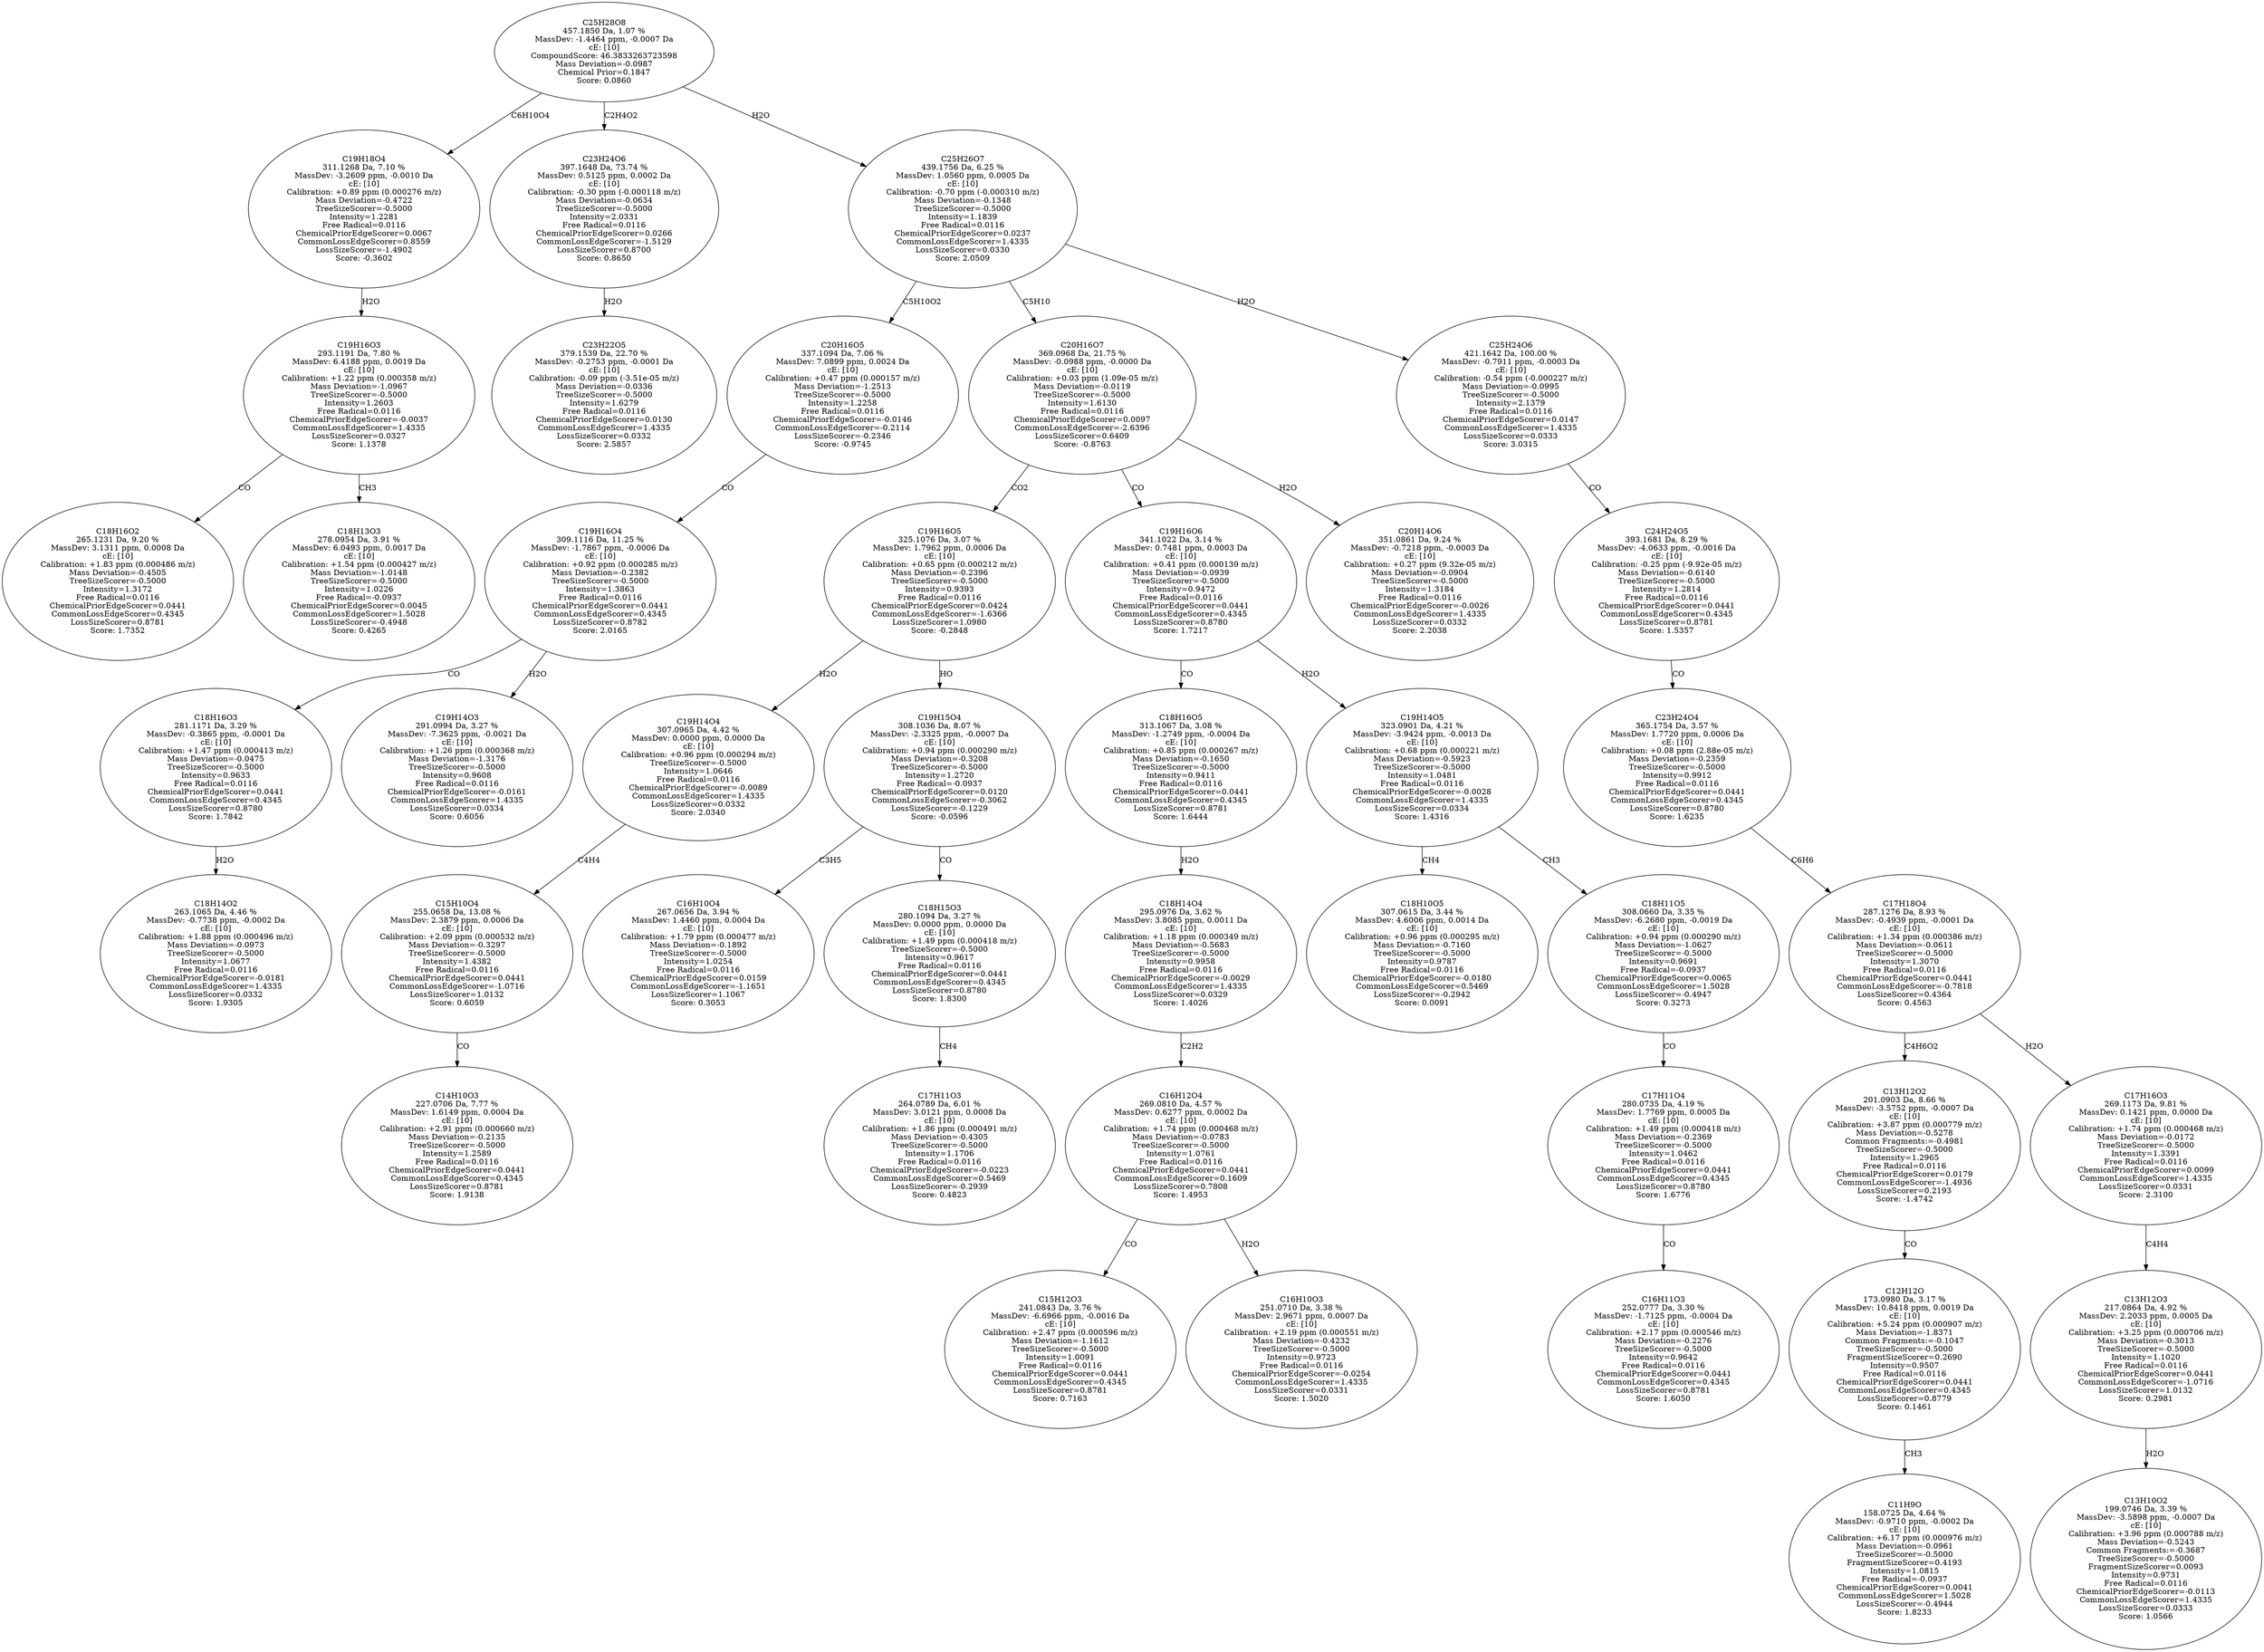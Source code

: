 strict digraph {
v1 [label="C18H16O2\n265.1231 Da, 9.20 %\nMassDev: 3.1311 ppm, 0.0008 Da\ncE: [10]\nCalibration: +1.83 ppm (0.000486 m/z)\nMass Deviation=-0.4505\nTreeSizeScorer=-0.5000\nIntensity=1.3172\nFree Radical=0.0116\nChemicalPriorEdgeScorer=0.0441\nCommonLossEdgeScorer=0.4345\nLossSizeScorer=0.8781\nScore: 1.7352"];
v2 [label="C18H13O3\n278.0954 Da, 3.91 %\nMassDev: 6.0493 ppm, 0.0017 Da\ncE: [10]\nCalibration: +1.54 ppm (0.000427 m/z)\nMass Deviation=-1.0148\nTreeSizeScorer=-0.5000\nIntensity=1.0226\nFree Radical=-0.0937\nChemicalPriorEdgeScorer=0.0045\nCommonLossEdgeScorer=1.5028\nLossSizeScorer=-0.4948\nScore: 0.4265"];
v3 [label="C19H16O3\n293.1191 Da, 7.80 %\nMassDev: 6.4188 ppm, 0.0019 Da\ncE: [10]\nCalibration: +1.22 ppm (0.000358 m/z)\nMass Deviation=-1.0967\nTreeSizeScorer=-0.5000\nIntensity=1.2603\nFree Radical=0.0116\nChemicalPriorEdgeScorer=-0.0037\nCommonLossEdgeScorer=1.4335\nLossSizeScorer=0.0327\nScore: 1.1378"];
v4 [label="C19H18O4\n311.1268 Da, 7.10 %\nMassDev: -3.2609 ppm, -0.0010 Da\ncE: [10]\nCalibration: +0.89 ppm (0.000276 m/z)\nMass Deviation=-0.4722\nTreeSizeScorer=-0.5000\nIntensity=1.2281\nFree Radical=0.0116\nChemicalPriorEdgeScorer=0.0067\nCommonLossEdgeScorer=0.8559\nLossSizeScorer=-1.4902\nScore: -0.3602"];
v5 [label="C23H22O5\n379.1539 Da, 22.70 %\nMassDev: -0.2753 ppm, -0.0001 Da\ncE: [10]\nCalibration: -0.09 ppm (-3.51e-05 m/z)\nMass Deviation=-0.0336\nTreeSizeScorer=-0.5000\nIntensity=1.6279\nFree Radical=0.0116\nChemicalPriorEdgeScorer=0.0130\nCommonLossEdgeScorer=1.4335\nLossSizeScorer=0.0332\nScore: 2.5857"];
v6 [label="C23H24O6\n397.1648 Da, 73.74 %\nMassDev: 0.5125 ppm, 0.0002 Da\ncE: [10]\nCalibration: -0.30 ppm (-0.000118 m/z)\nMass Deviation=-0.0634\nTreeSizeScorer=-0.5000\nIntensity=2.0331\nFree Radical=0.0116\nChemicalPriorEdgeScorer=0.0266\nCommonLossEdgeScorer=-1.5129\nLossSizeScorer=0.8700\nScore: 0.8650"];
v7 [label="C18H14O2\n263.1065 Da, 4.46 %\nMassDev: -0.7738 ppm, -0.0002 Da\ncE: [10]\nCalibration: +1.88 ppm (0.000496 m/z)\nMass Deviation=-0.0973\nTreeSizeScorer=-0.5000\nIntensity=1.0677\nFree Radical=0.0116\nChemicalPriorEdgeScorer=-0.0181\nCommonLossEdgeScorer=1.4335\nLossSizeScorer=0.0332\nScore: 1.9305"];
v8 [label="C18H16O3\n281.1171 Da, 3.29 %\nMassDev: -0.3865 ppm, -0.0001 Da\ncE: [10]\nCalibration: +1.47 ppm (0.000413 m/z)\nMass Deviation=-0.0475\nTreeSizeScorer=-0.5000\nIntensity=0.9633\nFree Radical=0.0116\nChemicalPriorEdgeScorer=0.0441\nCommonLossEdgeScorer=0.4345\nLossSizeScorer=0.8780\nScore: 1.7842"];
v9 [label="C19H14O3\n291.0994 Da, 3.27 %\nMassDev: -7.3625 ppm, -0.0021 Da\ncE: [10]\nCalibration: +1.26 ppm (0.000368 m/z)\nMass Deviation=-1.3176\nTreeSizeScorer=-0.5000\nIntensity=0.9608\nFree Radical=0.0116\nChemicalPriorEdgeScorer=-0.0161\nCommonLossEdgeScorer=1.4335\nLossSizeScorer=0.0334\nScore: 0.6056"];
v10 [label="C19H16O4\n309.1116 Da, 11.25 %\nMassDev: -1.7867 ppm, -0.0006 Da\ncE: [10]\nCalibration: +0.92 ppm (0.000285 m/z)\nMass Deviation=-0.2382\nTreeSizeScorer=-0.5000\nIntensity=1.3863\nFree Radical=0.0116\nChemicalPriorEdgeScorer=0.0441\nCommonLossEdgeScorer=0.4345\nLossSizeScorer=0.8782\nScore: 2.0165"];
v11 [label="C20H16O5\n337.1094 Da, 7.06 %\nMassDev: 7.0899 ppm, 0.0024 Da\ncE: [10]\nCalibration: +0.47 ppm (0.000157 m/z)\nMass Deviation=-1.2513\nTreeSizeScorer=-0.5000\nIntensity=1.2258\nFree Radical=0.0116\nChemicalPriorEdgeScorer=-0.0146\nCommonLossEdgeScorer=-0.2114\nLossSizeScorer=-0.2346\nScore: -0.9745"];
v12 [label="C14H10O3\n227.0706 Da, 7.77 %\nMassDev: 1.6149 ppm, 0.0004 Da\ncE: [10]\nCalibration: +2.91 ppm (0.000660 m/z)\nMass Deviation=-0.2135\nTreeSizeScorer=-0.5000\nIntensity=1.2589\nFree Radical=0.0116\nChemicalPriorEdgeScorer=0.0441\nCommonLossEdgeScorer=0.4345\nLossSizeScorer=0.8781\nScore: 1.9138"];
v13 [label="C15H10O4\n255.0658 Da, 13.08 %\nMassDev: 2.3879 ppm, 0.0006 Da\ncE: [10]\nCalibration: +2.09 ppm (0.000532 m/z)\nMass Deviation=-0.3297\nTreeSizeScorer=-0.5000\nIntensity=1.4382\nFree Radical=0.0116\nChemicalPriorEdgeScorer=0.0441\nCommonLossEdgeScorer=-1.0716\nLossSizeScorer=1.0132\nScore: 0.6059"];
v14 [label="C19H14O4\n307.0965 Da, 4.42 %\nMassDev: 0.0000 ppm, 0.0000 Da\ncE: [10]\nCalibration: +0.96 ppm (0.000294 m/z)\nTreeSizeScorer=-0.5000\nIntensity=1.0646\nFree Radical=0.0116\nChemicalPriorEdgeScorer=-0.0089\nCommonLossEdgeScorer=1.4335\nLossSizeScorer=0.0332\nScore: 2.0340"];
v15 [label="C16H10O4\n267.0656 Da, 3.94 %\nMassDev: 1.4460 ppm, 0.0004 Da\ncE: [10]\nCalibration: +1.79 ppm (0.000477 m/z)\nMass Deviation=-0.1892\nTreeSizeScorer=-0.5000\nIntensity=1.0254\nFree Radical=0.0116\nChemicalPriorEdgeScorer=0.0159\nCommonLossEdgeScorer=-1.1651\nLossSizeScorer=1.1067\nScore: 0.3053"];
v16 [label="C17H11O3\n264.0789 Da, 6.01 %\nMassDev: 3.0121 ppm, 0.0008 Da\ncE: [10]\nCalibration: +1.86 ppm (0.000491 m/z)\nMass Deviation=-0.4305\nTreeSizeScorer=-0.5000\nIntensity=1.1706\nFree Radical=0.0116\nChemicalPriorEdgeScorer=-0.0223\nCommonLossEdgeScorer=0.5469\nLossSizeScorer=-0.2939\nScore: 0.4823"];
v17 [label="C18H15O3\n280.1094 Da, 3.27 %\nMassDev: 0.0000 ppm, 0.0000 Da\ncE: [10]\nCalibration: +1.49 ppm (0.000418 m/z)\nTreeSizeScorer=-0.5000\nIntensity=0.9617\nFree Radical=0.0116\nChemicalPriorEdgeScorer=0.0441\nCommonLossEdgeScorer=0.4345\nLossSizeScorer=0.8780\nScore: 1.8300"];
v18 [label="C19H15O4\n308.1036 Da, 8.07 %\nMassDev: -2.3325 ppm, -0.0007 Da\ncE: [10]\nCalibration: +0.94 ppm (0.000290 m/z)\nMass Deviation=-0.3208\nTreeSizeScorer=-0.5000\nIntensity=1.2720\nFree Radical=-0.0937\nChemicalPriorEdgeScorer=0.0120\nCommonLossEdgeScorer=-0.3062\nLossSizeScorer=-0.1229\nScore: -0.0596"];
v19 [label="C19H16O5\n325.1076 Da, 3.07 %\nMassDev: 1.7962 ppm, 0.0006 Da\ncE: [10]\nCalibration: +0.65 ppm (0.000212 m/z)\nMass Deviation=-0.2396\nTreeSizeScorer=-0.5000\nIntensity=0.9393\nFree Radical=0.0116\nChemicalPriorEdgeScorer=0.0424\nCommonLossEdgeScorer=-1.6366\nLossSizeScorer=1.0980\nScore: -0.2848"];
v20 [label="C15H12O3\n241.0843 Da, 3.76 %\nMassDev: -6.6966 ppm, -0.0016 Da\ncE: [10]\nCalibration: +2.47 ppm (0.000596 m/z)\nMass Deviation=-1.1612\nTreeSizeScorer=-0.5000\nIntensity=1.0091\nFree Radical=0.0116\nChemicalPriorEdgeScorer=0.0441\nCommonLossEdgeScorer=0.4345\nLossSizeScorer=0.8781\nScore: 0.7163"];
v21 [label="C16H10O3\n251.0710 Da, 3.38 %\nMassDev: 2.9671 ppm, 0.0007 Da\ncE: [10]\nCalibration: +2.19 ppm (0.000551 m/z)\nMass Deviation=-0.4232\nTreeSizeScorer=-0.5000\nIntensity=0.9723\nFree Radical=0.0116\nChemicalPriorEdgeScorer=-0.0254\nCommonLossEdgeScorer=1.4335\nLossSizeScorer=0.0331\nScore: 1.5020"];
v22 [label="C16H12O4\n269.0810 Da, 4.57 %\nMassDev: 0.6277 ppm, 0.0002 Da\ncE: [10]\nCalibration: +1.74 ppm (0.000468 m/z)\nMass Deviation=-0.0783\nTreeSizeScorer=-0.5000\nIntensity=1.0761\nFree Radical=0.0116\nChemicalPriorEdgeScorer=0.0441\nCommonLossEdgeScorer=0.1609\nLossSizeScorer=0.7808\nScore: 1.4953"];
v23 [label="C18H14O4\n295.0976 Da, 3.62 %\nMassDev: 3.8085 ppm, 0.0011 Da\ncE: [10]\nCalibration: +1.18 ppm (0.000349 m/z)\nMass Deviation=-0.5683\nTreeSizeScorer=-0.5000\nIntensity=0.9958\nFree Radical=0.0116\nChemicalPriorEdgeScorer=-0.0029\nCommonLossEdgeScorer=1.4335\nLossSizeScorer=0.0329\nScore: 1.4026"];
v24 [label="C18H16O5\n313.1067 Da, 3.08 %\nMassDev: -1.2749 ppm, -0.0004 Da\ncE: [10]\nCalibration: +0.85 ppm (0.000267 m/z)\nMass Deviation=-0.1650\nTreeSizeScorer=-0.5000\nIntensity=0.9411\nFree Radical=0.0116\nChemicalPriorEdgeScorer=0.0441\nCommonLossEdgeScorer=0.4345\nLossSizeScorer=0.8781\nScore: 1.6444"];
v25 [label="C18H10O5\n307.0615 Da, 3.44 %\nMassDev: 4.6006 ppm, 0.0014 Da\ncE: [10]\nCalibration: +0.96 ppm (0.000295 m/z)\nMass Deviation=-0.7160\nTreeSizeScorer=-0.5000\nIntensity=0.9787\nFree Radical=0.0116\nChemicalPriorEdgeScorer=-0.0180\nCommonLossEdgeScorer=0.5469\nLossSizeScorer=-0.2942\nScore: 0.0091"];
v26 [label="C16H11O3\n252.0777 Da, 3.30 %\nMassDev: -1.7125 ppm, -0.0004 Da\ncE: [10]\nCalibration: +2.17 ppm (0.000546 m/z)\nMass Deviation=-0.2276\nTreeSizeScorer=-0.5000\nIntensity=0.9642\nFree Radical=0.0116\nChemicalPriorEdgeScorer=0.0441\nCommonLossEdgeScorer=0.4345\nLossSizeScorer=0.8781\nScore: 1.6050"];
v27 [label="C17H11O4\n280.0735 Da, 4.19 %\nMassDev: 1.7769 ppm, 0.0005 Da\ncE: [10]\nCalibration: +1.49 ppm (0.000418 m/z)\nMass Deviation=-0.2369\nTreeSizeScorer=-0.5000\nIntensity=1.0462\nFree Radical=0.0116\nChemicalPriorEdgeScorer=0.0441\nCommonLossEdgeScorer=0.4345\nLossSizeScorer=0.8780\nScore: 1.6776"];
v28 [label="C18H11O5\n308.0660 Da, 3.35 %\nMassDev: -6.2680 ppm, -0.0019 Da\ncE: [10]\nCalibration: +0.94 ppm (0.000290 m/z)\nMass Deviation=-1.0627\nTreeSizeScorer=-0.5000\nIntensity=0.9691\nFree Radical=-0.0937\nChemicalPriorEdgeScorer=0.0065\nCommonLossEdgeScorer=1.5028\nLossSizeScorer=-0.4947\nScore: 0.3273"];
v29 [label="C19H14O5\n323.0901 Da, 4.21 %\nMassDev: -3.9424 ppm, -0.0013 Da\ncE: [10]\nCalibration: +0.68 ppm (0.000221 m/z)\nMass Deviation=-0.5923\nTreeSizeScorer=-0.5000\nIntensity=1.0481\nFree Radical=0.0116\nChemicalPriorEdgeScorer=-0.0028\nCommonLossEdgeScorer=1.4335\nLossSizeScorer=0.0334\nScore: 1.4316"];
v30 [label="C19H16O6\n341.1022 Da, 3.14 %\nMassDev: 0.7481 ppm, 0.0003 Da\ncE: [10]\nCalibration: +0.41 ppm (0.000139 m/z)\nMass Deviation=-0.0939\nTreeSizeScorer=-0.5000\nIntensity=0.9472\nFree Radical=0.0116\nChemicalPriorEdgeScorer=0.0441\nCommonLossEdgeScorer=0.4345\nLossSizeScorer=0.8780\nScore: 1.7217"];
v31 [label="C20H14O6\n351.0861 Da, 9.24 %\nMassDev: -0.7218 ppm, -0.0003 Da\ncE: [10]\nCalibration: +0.27 ppm (9.32e-05 m/z)\nMass Deviation=-0.0904\nTreeSizeScorer=-0.5000\nIntensity=1.3184\nFree Radical=0.0116\nChemicalPriorEdgeScorer=-0.0026\nCommonLossEdgeScorer=1.4335\nLossSizeScorer=0.0332\nScore: 2.2038"];
v32 [label="C20H16O7\n369.0968 Da, 21.75 %\nMassDev: -0.0988 ppm, -0.0000 Da\ncE: [10]\nCalibration: +0.03 ppm (1.09e-05 m/z)\nMass Deviation=-0.0119\nTreeSizeScorer=-0.5000\nIntensity=1.6130\nFree Radical=0.0116\nChemicalPriorEdgeScorer=0.0097\nCommonLossEdgeScorer=-2.6396\nLossSizeScorer=0.6409\nScore: -0.8763"];
v33 [label="C11H9O\n158.0725 Da, 4.64 %\nMassDev: -0.9710 ppm, -0.0002 Da\ncE: [10]\nCalibration: +6.17 ppm (0.000976 m/z)\nMass Deviation=-0.0961\nTreeSizeScorer=-0.5000\nFragmentSizeScorer=0.4193\nIntensity=1.0815\nFree Radical=-0.0937\nChemicalPriorEdgeScorer=0.0041\nCommonLossEdgeScorer=1.5028\nLossSizeScorer=-0.4944\nScore: 1.8233"];
v34 [label="C12H12O\n173.0980 Da, 3.17 %\nMassDev: 10.8418 ppm, 0.0019 Da\ncE: [10]\nCalibration: +5.24 ppm (0.000907 m/z)\nMass Deviation=-1.8371\nCommon Fragments:=-0.1047\nTreeSizeScorer=-0.5000\nFragmentSizeScorer=0.2690\nIntensity=0.9507\nFree Radical=0.0116\nChemicalPriorEdgeScorer=0.0441\nCommonLossEdgeScorer=0.4345\nLossSizeScorer=0.8779\nScore: 0.1461"];
v35 [label="C13H12O2\n201.0903 Da, 8.66 %\nMassDev: -3.5752 ppm, -0.0007 Da\ncE: [10]\nCalibration: +3.87 ppm (0.000779 m/z)\nMass Deviation=-0.5278\nCommon Fragments:=-0.4981\nTreeSizeScorer=-0.5000\nIntensity=1.2965\nFree Radical=0.0116\nChemicalPriorEdgeScorer=0.0179\nCommonLossEdgeScorer=-1.4936\nLossSizeScorer=0.2193\nScore: -1.4742"];
v36 [label="C13H10O2\n199.0746 Da, 3.39 %\nMassDev: -3.5898 ppm, -0.0007 Da\ncE: [10]\nCalibration: +3.96 ppm (0.000788 m/z)\nMass Deviation=-0.5243\nCommon Fragments:=-0.3687\nTreeSizeScorer=-0.5000\nFragmentSizeScorer=0.0093\nIntensity=0.9731\nFree Radical=0.0116\nChemicalPriorEdgeScorer=-0.0113\nCommonLossEdgeScorer=1.4335\nLossSizeScorer=0.0333\nScore: 1.0566"];
v37 [label="C13H12O3\n217.0864 Da, 4.92 %\nMassDev: 2.2033 ppm, 0.0005 Da\ncE: [10]\nCalibration: +3.25 ppm (0.000706 m/z)\nMass Deviation=-0.3013\nTreeSizeScorer=-0.5000\nIntensity=1.1020\nFree Radical=0.0116\nChemicalPriorEdgeScorer=0.0441\nCommonLossEdgeScorer=-1.0716\nLossSizeScorer=1.0132\nScore: 0.2981"];
v38 [label="C17H16O3\n269.1173 Da, 9.81 %\nMassDev: 0.1421 ppm, 0.0000 Da\ncE: [10]\nCalibration: +1.74 ppm (0.000468 m/z)\nMass Deviation=-0.0172\nTreeSizeScorer=-0.5000\nIntensity=1.3391\nFree Radical=0.0116\nChemicalPriorEdgeScorer=0.0099\nCommonLossEdgeScorer=1.4335\nLossSizeScorer=0.0331\nScore: 2.3100"];
v39 [label="C17H18O4\n287.1276 Da, 8.93 %\nMassDev: -0.4939 ppm, -0.0001 Da\ncE: [10]\nCalibration: +1.34 ppm (0.000386 m/z)\nMass Deviation=-0.0611\nTreeSizeScorer=-0.5000\nIntensity=1.3070\nFree Radical=0.0116\nChemicalPriorEdgeScorer=0.0441\nCommonLossEdgeScorer=-0.7818\nLossSizeScorer=0.4364\nScore: 0.4563"];
v40 [label="C23H24O4\n365.1754 Da, 3.57 %\nMassDev: 1.7720 ppm, 0.0006 Da\ncE: [10]\nCalibration: +0.08 ppm (2.88e-05 m/z)\nMass Deviation=-0.2359\nTreeSizeScorer=-0.5000\nIntensity=0.9912\nFree Radical=0.0116\nChemicalPriorEdgeScorer=0.0441\nCommonLossEdgeScorer=0.4345\nLossSizeScorer=0.8780\nScore: 1.6235"];
v41 [label="C24H24O5\n393.1681 Da, 8.29 %\nMassDev: -4.0633 ppm, -0.0016 Da\ncE: [10]\nCalibration: -0.25 ppm (-9.92e-05 m/z)\nMass Deviation=-0.6140\nTreeSizeScorer=-0.5000\nIntensity=1.2814\nFree Radical=0.0116\nChemicalPriorEdgeScorer=0.0441\nCommonLossEdgeScorer=0.4345\nLossSizeScorer=0.8781\nScore: 1.5357"];
v42 [label="C25H24O6\n421.1642 Da, 100.00 %\nMassDev: -0.7911 ppm, -0.0003 Da\ncE: [10]\nCalibration: -0.54 ppm (-0.000227 m/z)\nMass Deviation=-0.0995\nTreeSizeScorer=-0.5000\nIntensity=2.1379\nFree Radical=0.0116\nChemicalPriorEdgeScorer=0.0147\nCommonLossEdgeScorer=1.4335\nLossSizeScorer=0.0333\nScore: 3.0315"];
v43 [label="C25H26O7\n439.1756 Da, 6.25 %\nMassDev: 1.0560 ppm, 0.0005 Da\ncE: [10]\nCalibration: -0.70 ppm (-0.000310 m/z)\nMass Deviation=-0.1348\nTreeSizeScorer=-0.5000\nIntensity=1.1839\nFree Radical=0.0116\nChemicalPriorEdgeScorer=0.0237\nCommonLossEdgeScorer=1.4335\nLossSizeScorer=0.0330\nScore: 2.0509"];
v44 [label="C25H28O8\n457.1850 Da, 1.07 %\nMassDev: -1.4464 ppm, -0.0007 Da\ncE: [10]\nCompoundScore: 46.3833263723598\nMass Deviation=-0.0987\nChemical Prior=0.1847\nScore: 0.0860"];
v3 -> v1 [label="CO"];
v3 -> v2 [label="CH3"];
v4 -> v3 [label="H2O"];
v44 -> v4 [label="C6H10O4"];
v6 -> v5 [label="H2O"];
v44 -> v6 [label="C2H4O2"];
v8 -> v7 [label="H2O"];
v10 -> v8 [label="CO"];
v10 -> v9 [label="H2O"];
v11 -> v10 [label="CO"];
v43 -> v11 [label="C5H10O2"];
v13 -> v12 [label="CO"];
v14 -> v13 [label="C4H4"];
v19 -> v14 [label="H2O"];
v18 -> v15 [label="C3H5"];
v17 -> v16 [label="CH4"];
v18 -> v17 [label="CO"];
v19 -> v18 [label="HO"];
v32 -> v19 [label="CO2"];
v22 -> v20 [label="CO"];
v22 -> v21 [label="H2O"];
v23 -> v22 [label="C2H2"];
v24 -> v23 [label="H2O"];
v30 -> v24 [label="CO"];
v29 -> v25 [label="CH4"];
v27 -> v26 [label="CO"];
v28 -> v27 [label="CO"];
v29 -> v28 [label="CH3"];
v30 -> v29 [label="H2O"];
v32 -> v30 [label="CO"];
v32 -> v31 [label="H2O"];
v43 -> v32 [label="C5H10"];
v34 -> v33 [label="CH3"];
v35 -> v34 [label="CO"];
v39 -> v35 [label="C4H6O2"];
v37 -> v36 [label="H2O"];
v38 -> v37 [label="C4H4"];
v39 -> v38 [label="H2O"];
v40 -> v39 [label="C6H6"];
v41 -> v40 [label="CO"];
v42 -> v41 [label="CO"];
v43 -> v42 [label="H2O"];
v44 -> v43 [label="H2O"];
}
